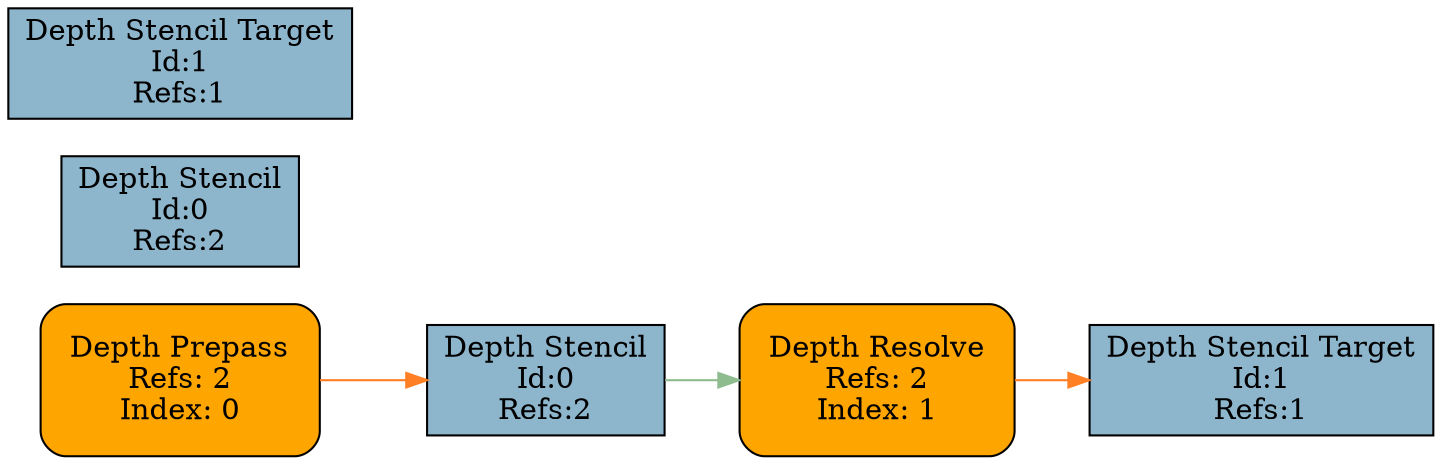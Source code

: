 digraph RenderGraph {
rankdir = LR
Pass0 [shape=rectangle, style="filled, rounded", margin=0.2, fillcolor = orange, label = "Depth Prepass
Refs: 2
Index: 0"]
Pass1 [shape=rectangle, style="filled, rounded", margin=0.2, fillcolor = orange, label = "Depth Resolve
Refs: 2
Index: 1"]
Resource0_0 [shape=rectangle, style=filled, fillcolor = lightskyblue3, label = "Depth Stencil
Id:0
Refs:2"]
Resource1_0 [shape=rectangle, style=filled, fillcolor = lightskyblue3, label = "Depth Stencil Target
Id:1
Refs:1"]
Resource0_1 [shape=rectangle, style=filled, fillcolor = lightskyblue3, label = "Depth Stencil
Id:0
Refs:2"]
Resource1_1 [shape=rectangle, style=filled, fillcolor = lightskyblue3, label = "Depth Stencil Target
Id:1
Refs:1"]
Pass0 -> Resource0_1[color=chocolate1]
Pass1 -> Resource1_1[color=chocolate1]

Resource0_0 -> {
} [color=darkseagreen]Resource1_0 -> {
} [color=darkseagreen]Resource0_1 -> {
Pass1
} [color=darkseagreen]Resource1_1 -> {
} [color=darkseagreen]
}